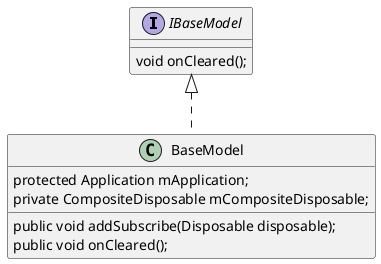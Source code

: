 @startuml
interface IBaseModel{
void onCleared();
}
class BaseModel implements IBaseModel{
    protected Application mApplication;
    private CompositeDisposable mCompositeDisposable;
    public void addSubscribe(Disposable disposable);
    public void onCleared();
}

@enduml